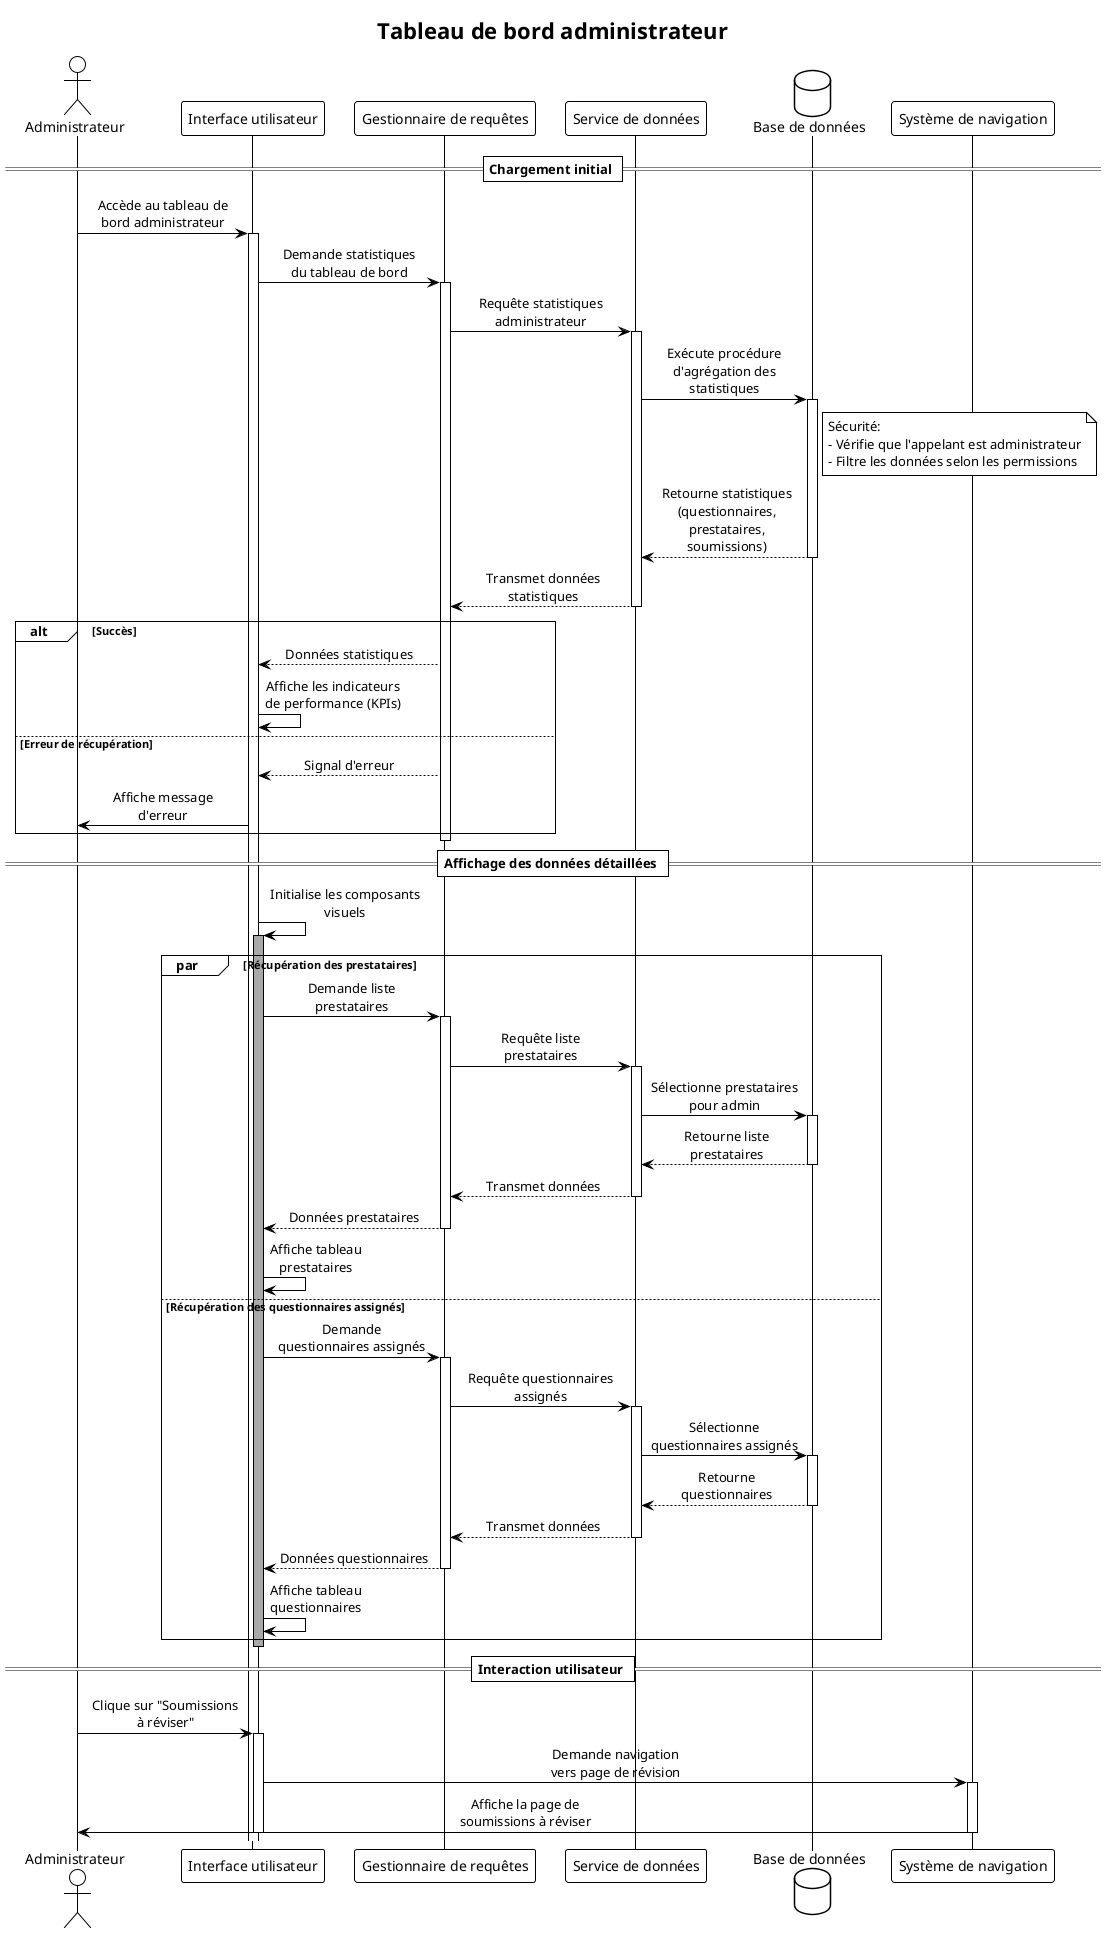 @startuml "Tableau de bord administrateur"
!theme plain
skinparam sequenceMessageAlign center
skinparam responseMessageBelowArrow true
skinparam maxMessageSize 150

title "Tableau de bord administrateur"

actor "Administrateur" as Admin
participant "Interface utilisateur" as UI
participant "Gestionnaire de requêtes" as QueryManager
participant "Service de données" as DataService
database "Base de données" as DB
participant "Système de navigation" as NavSystem

== Chargement initial ==
Admin -> UI: Accède au tableau de bord administrateur
activate UI
UI -> QueryManager: Demande statistiques du tableau de bord
activate QueryManager
QueryManager -> DataService: Requête statistiques administrateur
activate DataService
DataService -> DB: Exécute procédure d'agrégation des statistiques
activate DB
note right of DB
  Sécurité:
  - Vérifie que l'appelant est administrateur
  - Filtre les données selon les permissions
end note
DB --> DataService: Retourne statistiques (questionnaires, prestataires, soumissions)
deactivate DB
DataService --> QueryManager: Transmet données statistiques
deactivate DataService

alt Succès
    QueryManager --> UI: Données statistiques
    UI -> UI: Affiche les indicateurs de performance (KPIs)
else Erreur de récupération
    QueryManager --> UI: Signal d'erreur
    UI -> Admin: Affiche message d'erreur
end
deactivate QueryManager

== Affichage des données détaillées ==
UI -> UI: Initialise les composants visuels
activate UI #DarkGray

par Récupération des prestataires
    UI -> QueryManager: Demande liste prestataires
    activate QueryManager
    QueryManager -> DataService: Requête liste prestataires
    activate DataService
    DataService -> DB: Sélectionne prestataires pour admin
    activate DB
    DB --> DataService: Retourne liste prestataires
    deactivate DB
    DataService --> QueryManager: Transmet données
    deactivate DataService
    QueryManager --> UI: Données prestataires
    deactivate QueryManager
    UI -> UI: Affiche tableau prestataires
also Récupération des questionnaires assignés
    UI -> QueryManager: Demande questionnaires assignés
    activate QueryManager
    QueryManager -> DataService: Requête questionnaires assignés
    activate DataService
    DataService -> DB: Sélectionne questionnaires assignés
    activate DB
    DB --> DataService: Retourne questionnaires
    deactivate DB
    DataService --> QueryManager: Transmet données
    deactivate DataService
    QueryManager --> UI: Données questionnaires
    deactivate QueryManager
    UI -> UI: Affiche tableau questionnaires
end par
deactivate UI #DarkGray

== Interaction utilisateur ==
Admin -> UI: Clique sur "Soumissions à réviser"
activate UI
UI -> NavSystem: Demande navigation vers page de révision
activate NavSystem
NavSystem -> Admin: Affiche la page de soumissions à réviser
deactivate NavSystem
deactivate UI

@enduml